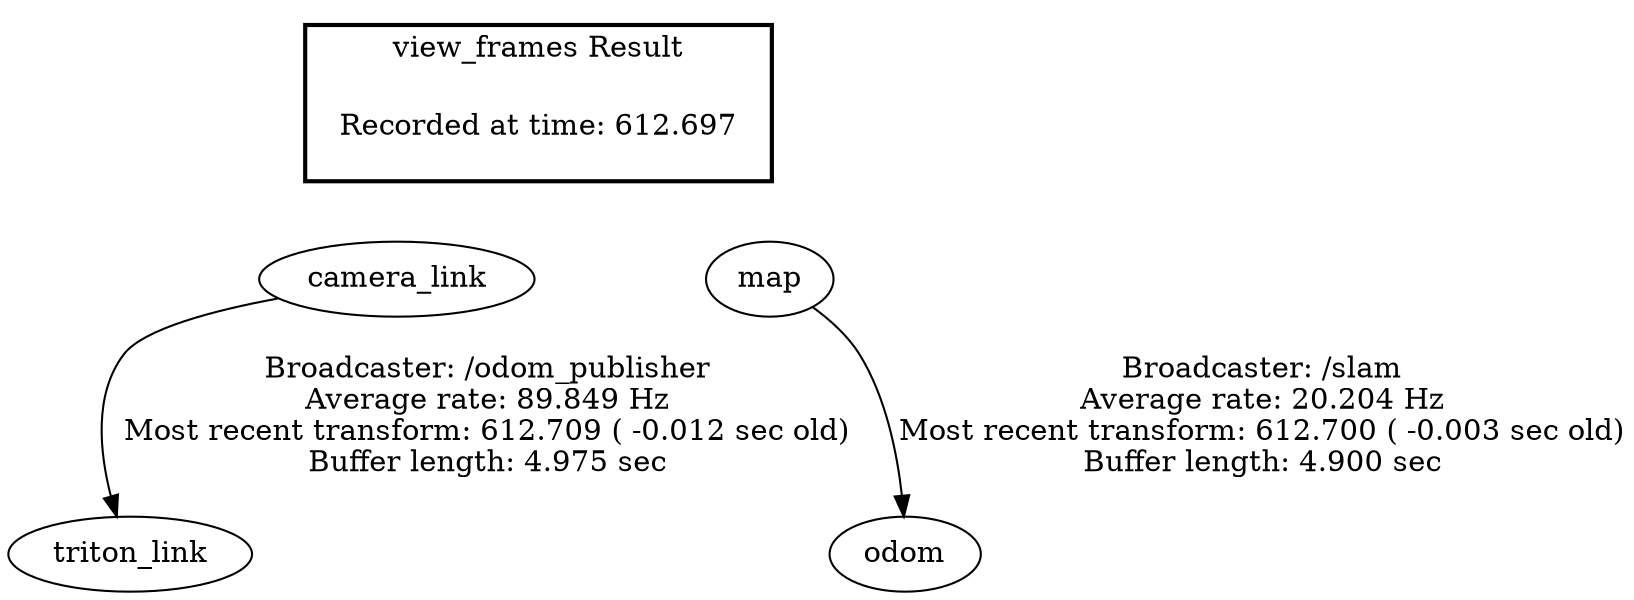 digraph G {
"camera_link" -> "triton_link"[label="Broadcaster: /odom_publisher\nAverage rate: 89.849 Hz\nMost recent transform: 612.709 ( -0.012 sec old)\nBuffer length: 4.975 sec\n"];
"map" -> "odom"[label="Broadcaster: /slam\nAverage rate: 20.204 Hz\nMost recent transform: 612.700 ( -0.003 sec old)\nBuffer length: 4.900 sec\n"];
edge [style=invis];
 subgraph cluster_legend { style=bold; color=black; label ="view_frames Result";
"Recorded at time: 612.697"[ shape=plaintext ] ;
 }->"map";
edge [style=invis];
 subgraph cluster_legend { style=bold; color=black; label ="view_frames Result";
"Recorded at time: 612.697"[ shape=plaintext ] ;
 }->"camera_link";
}